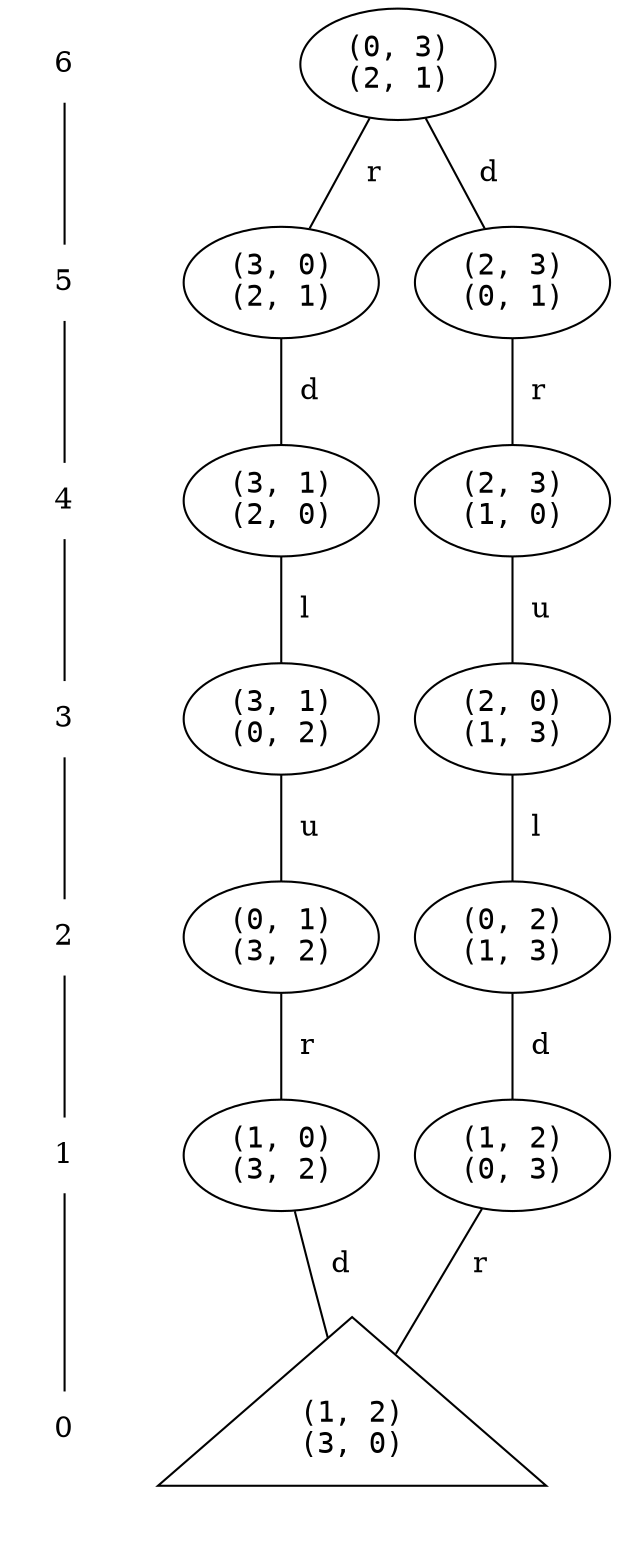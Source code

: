 graph G {
 {
   node [shape=plaintext];
   6 -- 5 -- 4 -- 3 -- 2 -- 1 -- 0;
 }
 node [fontname = "Courier"];   "(1, 2)\n(3, 0)\n" [shape=triangle]
  { rank=same; 0; "(1, 2)\n(3, 0)\n";  }
  "(1, 0)\n(3, 2)\n" -- "(1, 2)\n(3, 0)\n" [label = "  d"]
  "(1, 2)\n(0, 3)\n" -- "(1, 2)\n(3, 0)\n" [label = "  r"]
  { rank=same; 1; "(1, 0)\n(3, 2)\n"; "(1, 2)\n(0, 3)\n";  }
  "(0, 1)\n(3, 2)\n" -- "(1, 0)\n(3, 2)\n" [label = "  r"]
  "(0, 2)\n(1, 3)\n" -- "(1, 2)\n(0, 3)\n" [label = "  d"]
  { rank=same; 2; "(0, 1)\n(3, 2)\n"; "(0, 2)\n(1, 3)\n";  }
  "(3, 1)\n(0, 2)\n" -- "(0, 1)\n(3, 2)\n" [label = "  u"]
  "(2, 0)\n(1, 3)\n" -- "(0, 2)\n(1, 3)\n" [label = "  l"]
  { rank=same; 3; "(3, 1)\n(0, 2)\n"; "(2, 0)\n(1, 3)\n";  }
  "(3, 1)\n(2, 0)\n" -- "(3, 1)\n(0, 2)\n" [label = "  l"]
  "(2, 3)\n(1, 0)\n" -- "(2, 0)\n(1, 3)\n" [label = "  u"]
  { rank=same; 4; "(3, 1)\n(2, 0)\n"; "(2, 3)\n(1, 0)\n";  }
  "(3, 0)\n(2, 1)\n" -- "(3, 1)\n(2, 0)\n" [label = "  d"]
  "(2, 3)\n(0, 1)\n" -- "(2, 3)\n(1, 0)\n" [label = "  r"]
  { rank=same; 5; "(3, 0)\n(2, 1)\n"; "(2, 3)\n(0, 1)\n";  }
  "(0, 3)\n(2, 1)\n" -- "(3, 0)\n(2, 1)\n" [label = "  r"]
  "(0, 3)\n(2, 1)\n" -- "(2, 3)\n(0, 1)\n" [label = "  d"]
  { rank=same; 6; "(0, 3)\n(2, 1)\n"; "(0, 3)\n(2, 1)\n";  }
}
